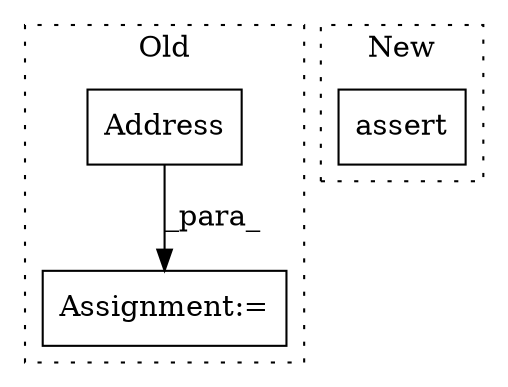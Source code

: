 digraph G {
subgraph cluster0 {
1 [label="Address" a="32" s="8146,8171" l="8,1" shape="box"];
3 [label="Assignment:=" a="7" s="8145" l="1" shape="box"];
label = "Old";
style="dotted";
}
subgraph cluster1 {
2 [label="assert" a="32" s="8006,8117" l="12,1" shape="box"];
label = "New";
style="dotted";
}
1 -> 3 [label="_para_"];
}